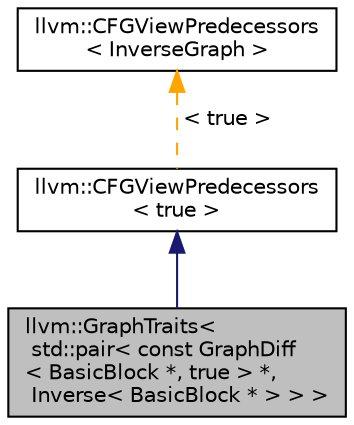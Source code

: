 digraph "llvm::GraphTraits&lt; std::pair&lt; const GraphDiff&lt; BasicBlock *, true &gt; *, Inverse&lt; BasicBlock * &gt; &gt; &gt;"
{
 // LATEX_PDF_SIZE
  bgcolor="transparent";
  edge [fontname="Helvetica",fontsize="10",labelfontname="Helvetica",labelfontsize="10"];
  node [fontname="Helvetica",fontsize="10",shape="box"];
  Node1 [label="llvm::GraphTraits\<\l std::pair\< const GraphDiff\l\< BasicBlock *, true \> *,\l Inverse\< BasicBlock * \> \> \>",height=0.2,width=0.4,color="black", fillcolor="grey75", style="filled", fontcolor="black",tooltip=" "];
  Node2 -> Node1 [dir="back",color="midnightblue",fontsize="10",style="solid",fontname="Helvetica"];
  Node2 [label="llvm::CFGViewPredecessors\l\< true \>",height=0.2,width=0.4,color="black",URL="$structllvm_1_1CFGViewPredecessors.html",tooltip=" "];
  Node3 -> Node2 [dir="back",color="orange",fontsize="10",style="dashed",label=" \< true \>" ,fontname="Helvetica"];
  Node3 [label="llvm::CFGViewPredecessors\l\< InverseGraph \>",height=0.2,width=0.4,color="black",URL="$structllvm_1_1CFGViewPredecessors.html",tooltip=" "];
}
